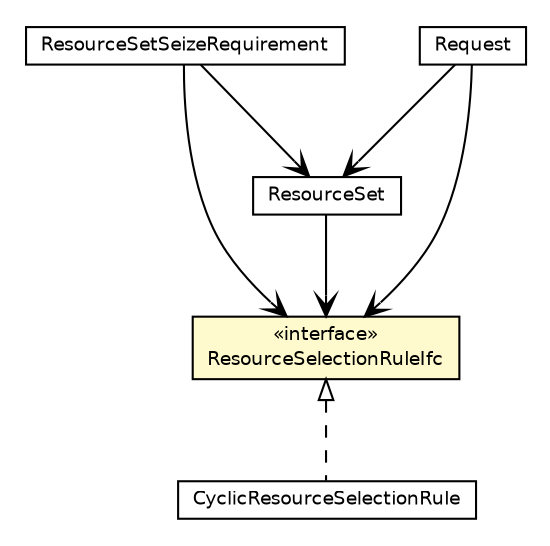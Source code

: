 #!/usr/local/bin/dot
#
# Class diagram 
# Generated by UMLGraph version 5.4 (http://www.umlgraph.org/)
#

digraph G {
	edge [fontname="Helvetica",fontsize=10,labelfontname="Helvetica",labelfontsize=10];
	node [fontname="Helvetica",fontsize=10,shape=plaintext];
	nodesep=0.25;
	ranksep=0.5;
	// jsl.modeling.elements.resource.ResourceSetSeizeRequirement
	c181412 [label=<<table title="jsl.modeling.elements.resource.ResourceSetSeizeRequirement" border="0" cellborder="1" cellspacing="0" cellpadding="2" port="p" href="./ResourceSetSeizeRequirement.html">
		<tr><td><table border="0" cellspacing="0" cellpadding="1">
<tr><td align="center" balign="center"> ResourceSetSeizeRequirement </td></tr>
		</table></td></tr>
		</table>>, URL="./ResourceSetSeizeRequirement.html", fontname="Helvetica", fontcolor="black", fontsize=9.0];
	// jsl.modeling.elements.resource.ResourceSet
	c181413 [label=<<table title="jsl.modeling.elements.resource.ResourceSet" border="0" cellborder="1" cellspacing="0" cellpadding="2" port="p" href="./ResourceSet.html">
		<tr><td><table border="0" cellspacing="0" cellpadding="1">
<tr><td align="center" balign="center"> ResourceSet </td></tr>
		</table></td></tr>
		</table>>, URL="./ResourceSet.html", fontname="Helvetica", fontcolor="black", fontsize=9.0];
	// jsl.modeling.elements.resource.ResourceSelectionRuleIfc
	c181414 [label=<<table title="jsl.modeling.elements.resource.ResourceSelectionRuleIfc" border="0" cellborder="1" cellspacing="0" cellpadding="2" port="p" bgcolor="lemonChiffon" href="./ResourceSelectionRuleIfc.html">
		<tr><td><table border="0" cellspacing="0" cellpadding="1">
<tr><td align="center" balign="center"> &#171;interface&#187; </td></tr>
<tr><td align="center" balign="center"> ResourceSelectionRuleIfc </td></tr>
		</table></td></tr>
		</table>>, URL="./ResourceSelectionRuleIfc.html", fontname="Helvetica", fontcolor="black", fontsize=9.0];
	// jsl.modeling.elements.resource.Request
	c181424 [label=<<table title="jsl.modeling.elements.resource.Request" border="0" cellborder="1" cellspacing="0" cellpadding="2" port="p" href="./Request.html">
		<tr><td><table border="0" cellspacing="0" cellpadding="1">
<tr><td align="center" balign="center"> Request </td></tr>
		</table></td></tr>
		</table>>, URL="./Request.html", fontname="Helvetica", fontcolor="black", fontsize=9.0];
	// jsl.modeling.elements.resource.CyclicResourceSelectionRule
	c181463 [label=<<table title="jsl.modeling.elements.resource.CyclicResourceSelectionRule" border="0" cellborder="1" cellspacing="0" cellpadding="2" port="p" href="./CyclicResourceSelectionRule.html">
		<tr><td><table border="0" cellspacing="0" cellpadding="1">
<tr><td align="center" balign="center"> CyclicResourceSelectionRule </td></tr>
		</table></td></tr>
		</table>>, URL="./CyclicResourceSelectionRule.html", fontname="Helvetica", fontcolor="black", fontsize=9.0];
	//jsl.modeling.elements.resource.CyclicResourceSelectionRule implements jsl.modeling.elements.resource.ResourceSelectionRuleIfc
	c181414:p -> c181463:p [dir=back,arrowtail=empty,style=dashed];
	// jsl.modeling.elements.resource.ResourceSetSeizeRequirement NAVASSOC jsl.modeling.elements.resource.ResourceSet
	c181412:p -> c181413:p [taillabel="", label="", headlabel="", fontname="Helvetica", fontcolor="black", fontsize=10.0, color="black", arrowhead=open];
	// jsl.modeling.elements.resource.ResourceSetSeizeRequirement NAVASSOC jsl.modeling.elements.resource.ResourceSelectionRuleIfc
	c181412:p -> c181414:p [taillabel="", label="", headlabel="", fontname="Helvetica", fontcolor="black", fontsize=10.0, color="black", arrowhead=open];
	// jsl.modeling.elements.resource.ResourceSet NAVASSOC jsl.modeling.elements.resource.ResourceSelectionRuleIfc
	c181413:p -> c181414:p [taillabel="", label="", headlabel="", fontname="Helvetica", fontcolor="black", fontsize=10.0, color="black", arrowhead=open];
	// jsl.modeling.elements.resource.Request NAVASSOC jsl.modeling.elements.resource.ResourceSet
	c181424:p -> c181413:p [taillabel="", label="", headlabel="", fontname="Helvetica", fontcolor="black", fontsize=10.0, color="black", arrowhead=open];
	// jsl.modeling.elements.resource.Request NAVASSOC jsl.modeling.elements.resource.ResourceSelectionRuleIfc
	c181424:p -> c181414:p [taillabel="", label="", headlabel="", fontname="Helvetica", fontcolor="black", fontsize=10.0, color="black", arrowhead=open];
}

